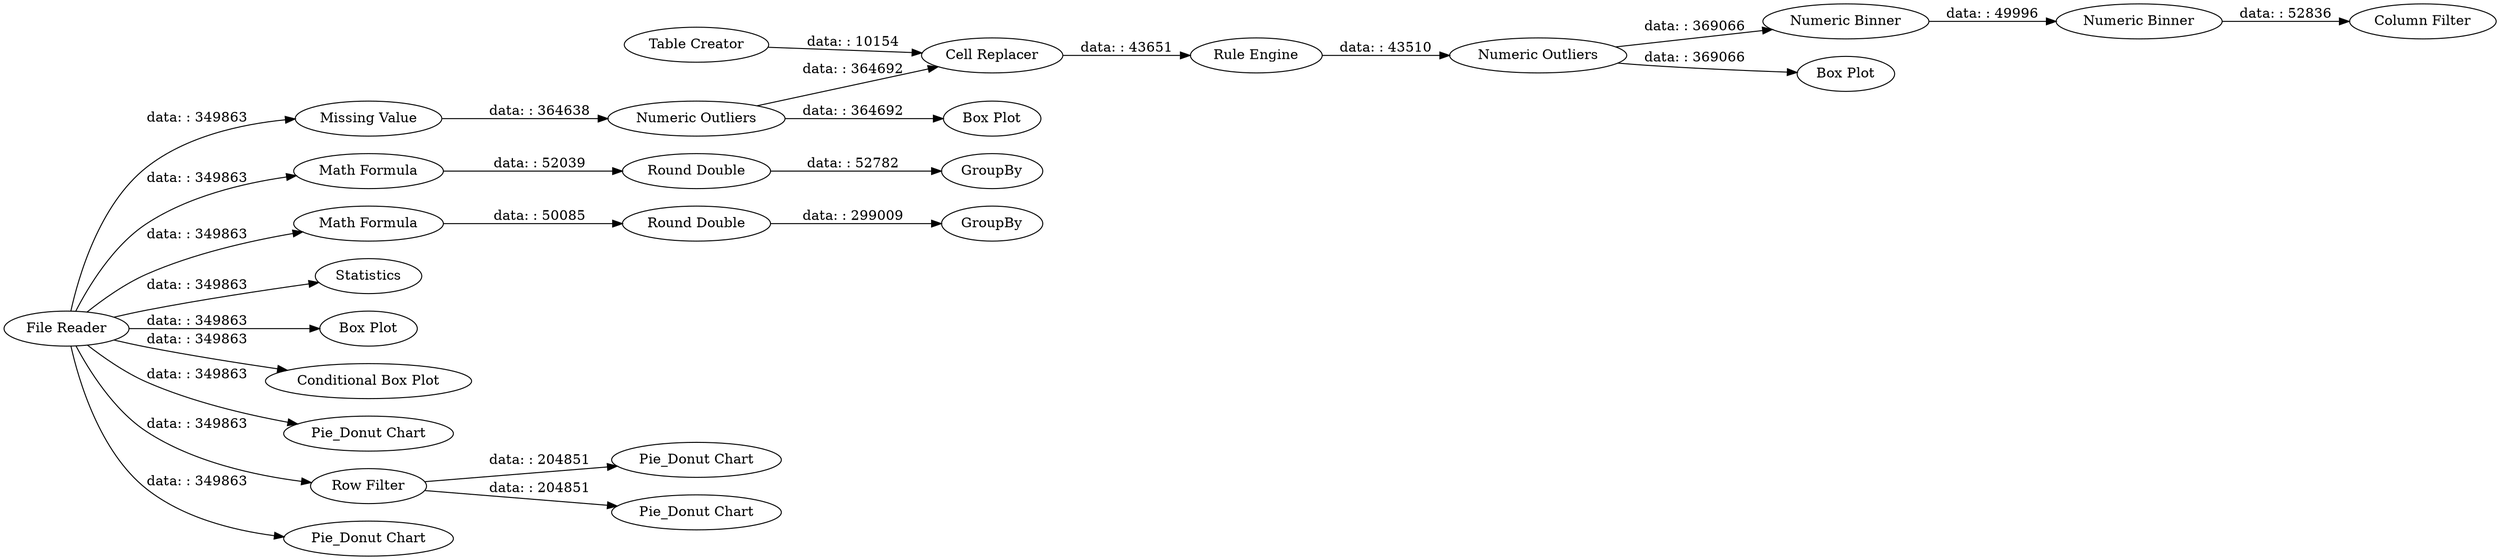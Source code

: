 digraph {
	"-6205707073446813184_40" [label="Missing Value"]
	"-6205707073446813184_5" [label="Math Formula"]
	"-6205707073446813184_10" [label="Math Formula"]
	"-6205707073446813184_59" [label="Box Plot"]
	"-6205707073446813184_52" [label="Rule Engine"]
	"-6205707073446813184_21" [label=GroupBy]
	"-6205707073446813184_23" [label="Round Double"]
	"-6205707073446813184_53" [label="Numeric Binner"]
	"-6205707073446813184_1" [label="File Reader"]
	"-6205707073446813184_18" [label="Round Double"]
	"-6205707073446813184_55" [label="Numeric Binner"]
	"-6205707073446813184_25" [label="Pie_Donut Chart"]
	"-6205707073446813184_45" [label="Cell Replacer"]
	"-6205707073446813184_51" [label="Numeric Outliers"]
	"-6205707073446813184_29" [label="Pie_Donut Chart"]
	"-6205707073446813184_39" [label=Statistics]
	"-6205707073446813184_41" [label="Box Plot"]
	"-6205707073446813184_58" [label="Numeric Outliers"]
	"-6205707073446813184_22" [label=GroupBy]
	"-6205707073446813184_63" [label="Conditional Box Plot"]
	"-6205707073446813184_56" [label="Table Creator"]
	"-6205707073446813184_61" [label="Column Filter"]
	"-6205707073446813184_28" [label="Pie_Donut Chart"]
	"-6205707073446813184_27" [label="Row Filter"]
	"-6205707073446813184_60" [label="Box Plot"]
	"-6205707073446813184_2" [label="Pie_Donut Chart"]
	"-6205707073446813184_27" -> "-6205707073446813184_25" [label="data: : 204851"]
	"-6205707073446813184_1" -> "-6205707073446813184_28" [label="data: : 349863"]
	"-6205707073446813184_51" -> "-6205707073446813184_60" [label="data: : 369066"]
	"-6205707073446813184_1" -> "-6205707073446813184_40" [label="data: : 349863"]
	"-6205707073446813184_56" -> "-6205707073446813184_45" [label="data: : 10154"]
	"-6205707073446813184_23" -> "-6205707073446813184_22" [label="data: : 299009"]
	"-6205707073446813184_52" -> "-6205707073446813184_51" [label="data: : 43510"]
	"-6205707073446813184_1" -> "-6205707073446813184_2" [label="data: : 349863"]
	"-6205707073446813184_1" -> "-6205707073446813184_39" [label="data: : 349863"]
	"-6205707073446813184_1" -> "-6205707073446813184_63" [label="data: : 349863"]
	"-6205707073446813184_1" -> "-6205707073446813184_41" [label="data: : 349863"]
	"-6205707073446813184_5" -> "-6205707073446813184_18" [label="data: : 52039"]
	"-6205707073446813184_53" -> "-6205707073446813184_61" [label="data: : 52836"]
	"-6205707073446813184_55" -> "-6205707073446813184_53" [label="data: : 49996"]
	"-6205707073446813184_27" -> "-6205707073446813184_29" [label="data: : 204851"]
	"-6205707073446813184_18" -> "-6205707073446813184_21" [label="data: : 52782"]
	"-6205707073446813184_45" -> "-6205707073446813184_52" [label="data: : 43651"]
	"-6205707073446813184_58" -> "-6205707073446813184_45" [label="data: : 364692"]
	"-6205707073446813184_10" -> "-6205707073446813184_23" [label="data: : 50085"]
	"-6205707073446813184_40" -> "-6205707073446813184_58" [label="data: : 364638"]
	"-6205707073446813184_1" -> "-6205707073446813184_10" [label="data: : 349863"]
	"-6205707073446813184_51" -> "-6205707073446813184_55" [label="data: : 369066"]
	"-6205707073446813184_58" -> "-6205707073446813184_59" [label="data: : 364692"]
	"-6205707073446813184_1" -> "-6205707073446813184_27" [label="data: : 349863"]
	"-6205707073446813184_1" -> "-6205707073446813184_5" [label="data: : 349863"]
	rankdir=LR
}
